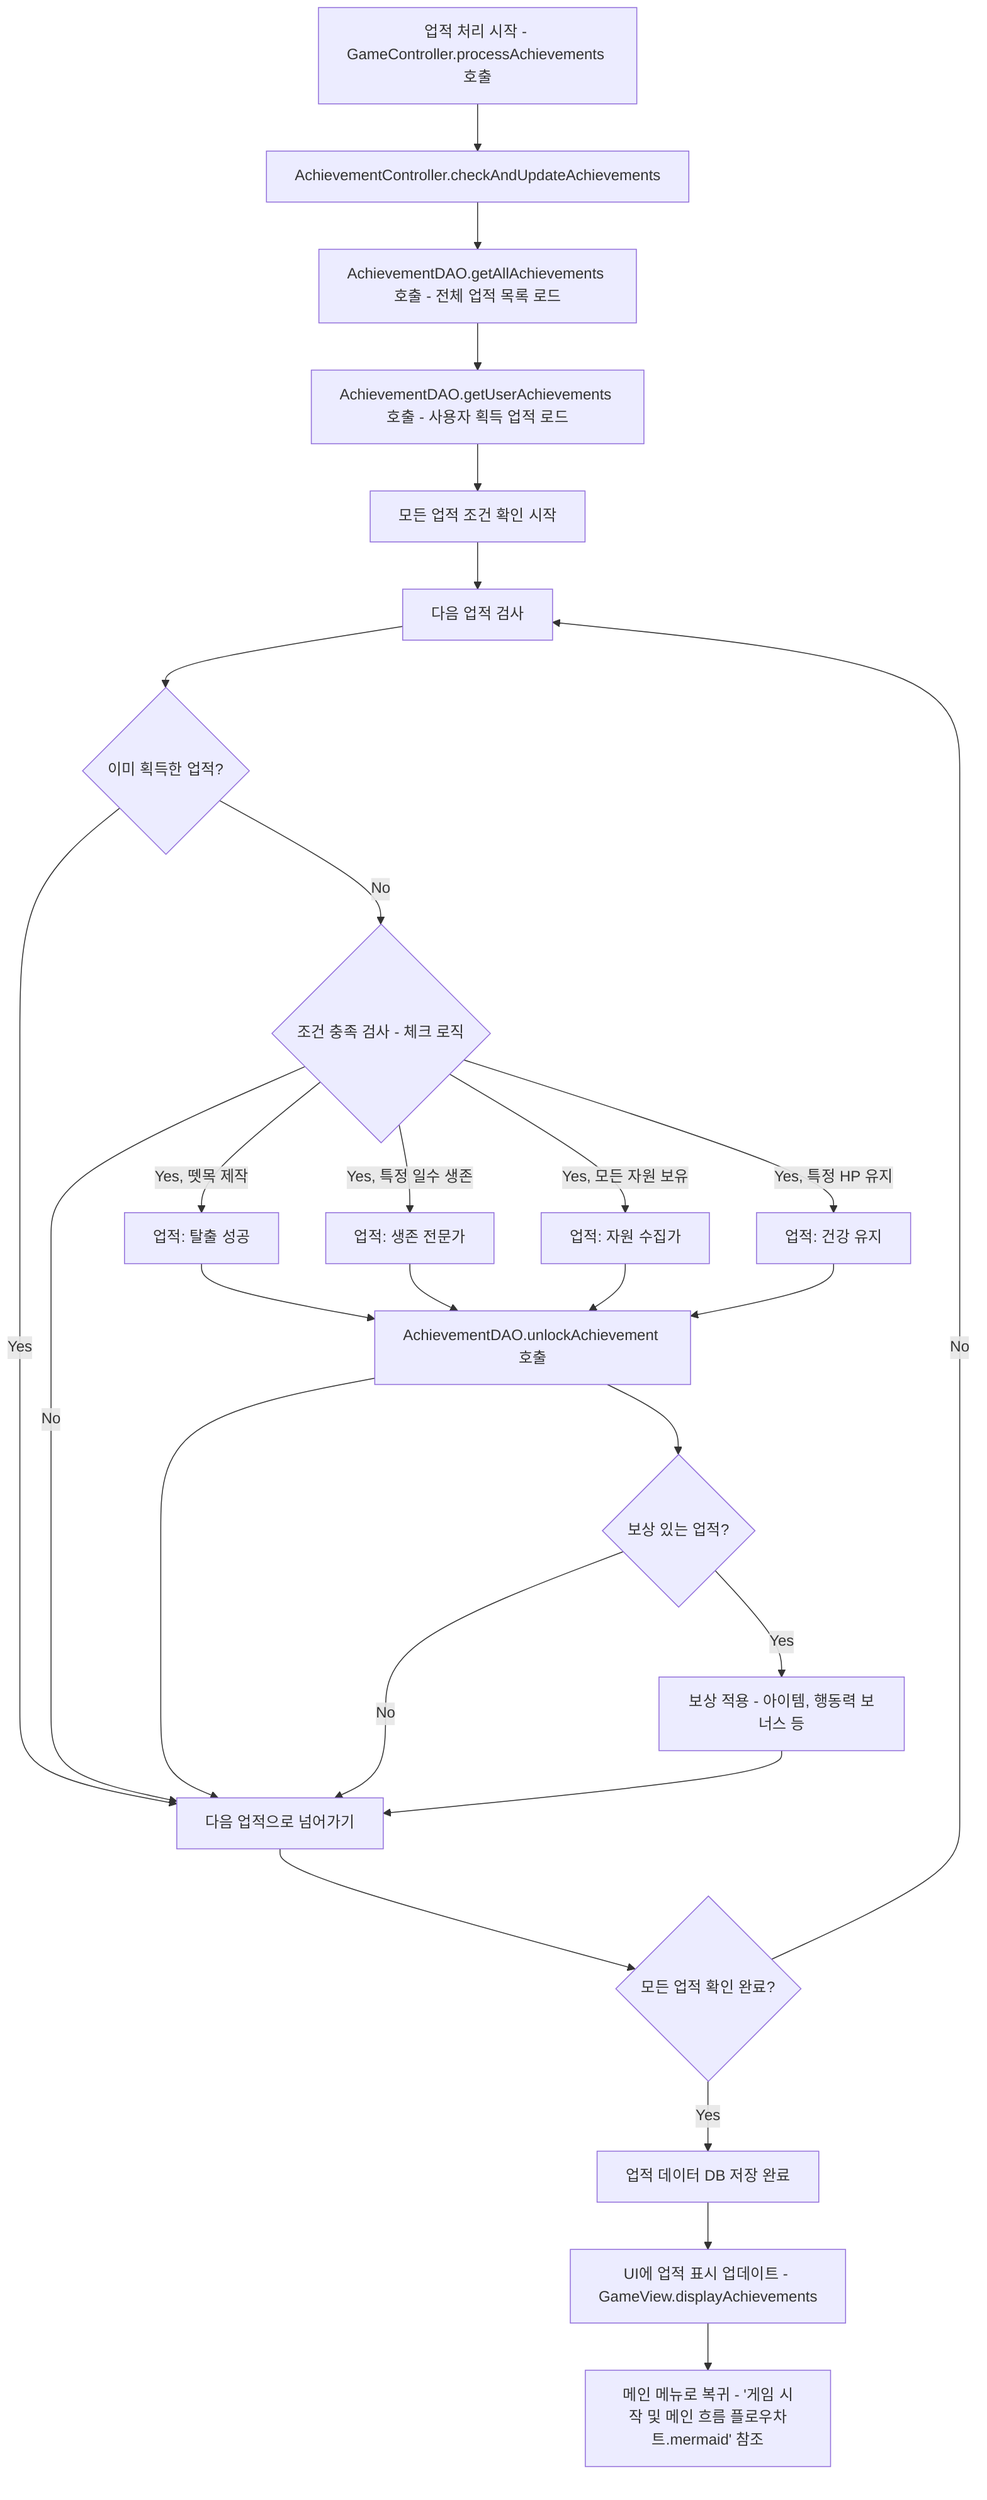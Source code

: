 flowchart TD
    A[업적 처리 시작 - GameController.processAchievements 호출] --> B[AchievementController.checkAndUpdateAchievements]
    B --> C[AchievementDAO.getAllAchievements 호출 - 전체 업적 목록 로드]
    C --> D[AchievementDAO.getUserAchievements 호출 - 사용자 획득 업적 로드]
    D --> E[모든 업적 조건 확인 시작]
    
    E --> F[다음 업적 검사]
    F --> G{이미 획득한 업적?}
    G -->|Yes| H[다음 업적으로 넘어가기]
    G -->|No| I{조건 충족 검사 - 체크 로직}
    
    I -->|Yes, 뗏목 제작| J1[업적: 탈출 성공]
    I -->|Yes, 특정 일수 생존| J2[업적: 생존 전문가]
    I -->|Yes, 모든 자원 보유| J3[업적: 자원 수집가]
    I -->|Yes, 특정 HP 유지| J4[업적: 건강 유지]
    I -->|No| H
    
    J1 --> K[AchievementDAO.unlockAchievement 호출]
    J2 --> K
    J3 --> K
    J4 --> K
    K --> H
    
    H --> L{모든 업적 확인 완료?}
    L -->|No| F
    L -->|Yes| M[업적 데이터 DB 저장 완료]
    
    M --> N[UI에 업적 표시 업데이트 - GameView.displayAchievements]
    N --> O[메인 메뉴로 복귀 - '게임 시작 및 메인 흐름 플로우차트.mermaid' 참조]
    
    %% 특정 업적 조건에 따른 보상 처리
    K --> P{보상 있는 업적?}
    P -->|Yes| Q[보상 적용 - 아이템, 행동력 보너스 등]
    P -->|No| H
    Q --> H